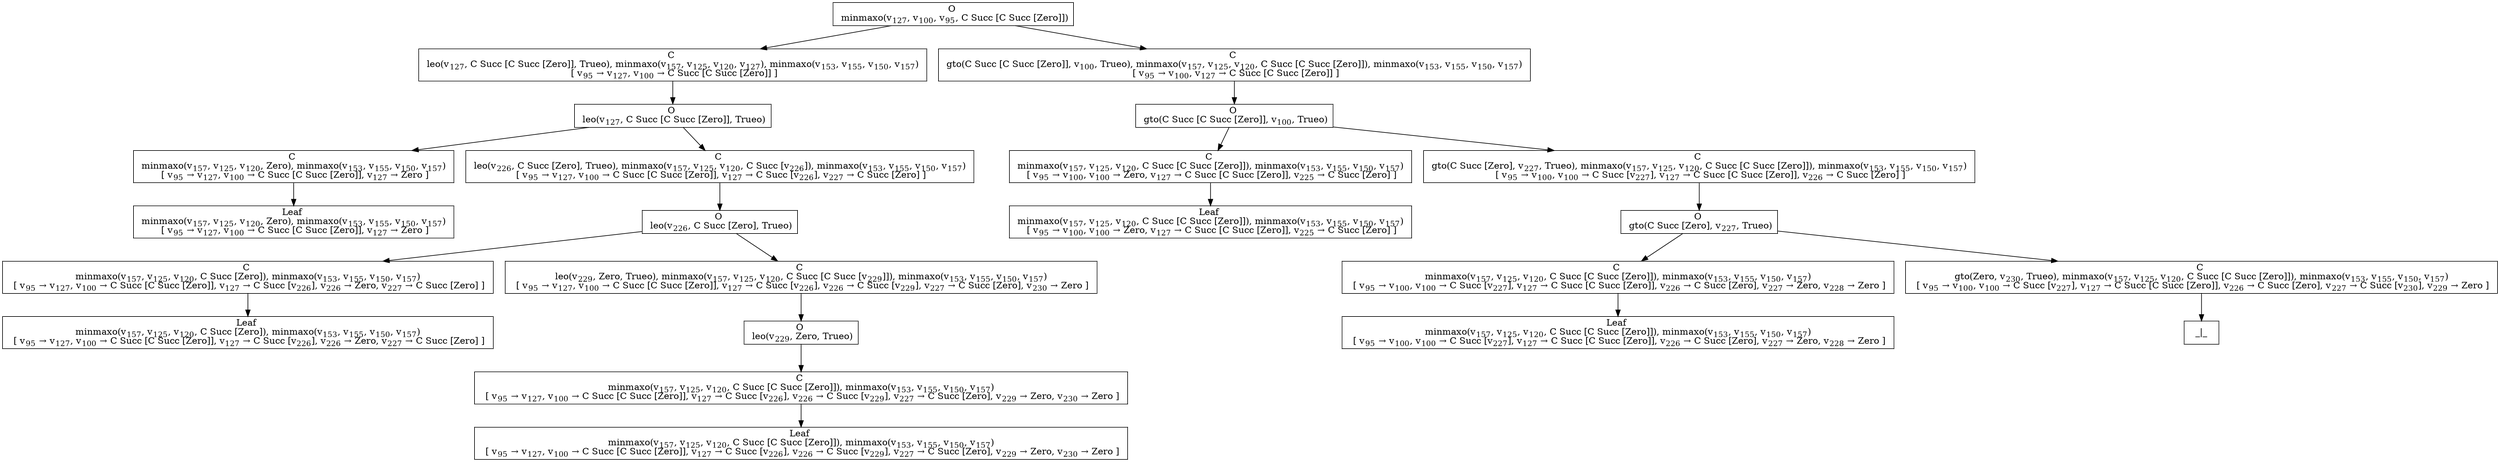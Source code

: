 digraph {
    graph [rankdir=TB
          ,bgcolor=transparent];
    node [shape=box
         ,fillcolor=white
         ,style=filled];
    0 [label=<O <BR/> minmaxo(v<SUB>127</SUB>, v<SUB>100</SUB>, v<SUB>95</SUB>, C Succ [C Succ [Zero]])>];
    1 [label=<C <BR/> leo(v<SUB>127</SUB>, C Succ [C Succ [Zero]], Trueo), minmaxo(v<SUB>157</SUB>, v<SUB>125</SUB>, v<SUB>120</SUB>, v<SUB>127</SUB>), minmaxo(v<SUB>153</SUB>, v<SUB>155</SUB>, v<SUB>150</SUB>, v<SUB>157</SUB>) <BR/>  [ v<SUB>95</SUB> &rarr; v<SUB>127</SUB>, v<SUB>100</SUB> &rarr; C Succ [C Succ [Zero]] ] >];
    2 [label=<C <BR/> gto(C Succ [C Succ [Zero]], v<SUB>100</SUB>, Trueo), minmaxo(v<SUB>157</SUB>, v<SUB>125</SUB>, v<SUB>120</SUB>, C Succ [C Succ [Zero]]), minmaxo(v<SUB>153</SUB>, v<SUB>155</SUB>, v<SUB>150</SUB>, v<SUB>157</SUB>) <BR/>  [ v<SUB>95</SUB> &rarr; v<SUB>100</SUB>, v<SUB>127</SUB> &rarr; C Succ [C Succ [Zero]] ] >];
    3 [label=<O <BR/> leo(v<SUB>127</SUB>, C Succ [C Succ [Zero]], Trueo)>];
    4 [label=<C <BR/> minmaxo(v<SUB>157</SUB>, v<SUB>125</SUB>, v<SUB>120</SUB>, Zero), minmaxo(v<SUB>153</SUB>, v<SUB>155</SUB>, v<SUB>150</SUB>, v<SUB>157</SUB>) <BR/>  [ v<SUB>95</SUB> &rarr; v<SUB>127</SUB>, v<SUB>100</SUB> &rarr; C Succ [C Succ [Zero]], v<SUB>127</SUB> &rarr; Zero ] >];
    5 [label=<C <BR/> leo(v<SUB>226</SUB>, C Succ [Zero], Trueo), minmaxo(v<SUB>157</SUB>, v<SUB>125</SUB>, v<SUB>120</SUB>, C Succ [v<SUB>226</SUB>]), minmaxo(v<SUB>153</SUB>, v<SUB>155</SUB>, v<SUB>150</SUB>, v<SUB>157</SUB>) <BR/>  [ v<SUB>95</SUB> &rarr; v<SUB>127</SUB>, v<SUB>100</SUB> &rarr; C Succ [C Succ [Zero]], v<SUB>127</SUB> &rarr; C Succ [v<SUB>226</SUB>], v<SUB>227</SUB> &rarr; C Succ [Zero] ] >];
    6 [label=<Leaf <BR/> minmaxo(v<SUB>157</SUB>, v<SUB>125</SUB>, v<SUB>120</SUB>, Zero), minmaxo(v<SUB>153</SUB>, v<SUB>155</SUB>, v<SUB>150</SUB>, v<SUB>157</SUB>) <BR/>  [ v<SUB>95</SUB> &rarr; v<SUB>127</SUB>, v<SUB>100</SUB> &rarr; C Succ [C Succ [Zero]], v<SUB>127</SUB> &rarr; Zero ] >];
    7 [label=<O <BR/> leo(v<SUB>226</SUB>, C Succ [Zero], Trueo)>];
    8 [label=<C <BR/> minmaxo(v<SUB>157</SUB>, v<SUB>125</SUB>, v<SUB>120</SUB>, C Succ [Zero]), minmaxo(v<SUB>153</SUB>, v<SUB>155</SUB>, v<SUB>150</SUB>, v<SUB>157</SUB>) <BR/>  [ v<SUB>95</SUB> &rarr; v<SUB>127</SUB>, v<SUB>100</SUB> &rarr; C Succ [C Succ [Zero]], v<SUB>127</SUB> &rarr; C Succ [v<SUB>226</SUB>], v<SUB>226</SUB> &rarr; Zero, v<SUB>227</SUB> &rarr; C Succ [Zero] ] >];
    9 [label=<C <BR/> leo(v<SUB>229</SUB>, Zero, Trueo), minmaxo(v<SUB>157</SUB>, v<SUB>125</SUB>, v<SUB>120</SUB>, C Succ [C Succ [v<SUB>229</SUB>]]), minmaxo(v<SUB>153</SUB>, v<SUB>155</SUB>, v<SUB>150</SUB>, v<SUB>157</SUB>) <BR/>  [ v<SUB>95</SUB> &rarr; v<SUB>127</SUB>, v<SUB>100</SUB> &rarr; C Succ [C Succ [Zero]], v<SUB>127</SUB> &rarr; C Succ [v<SUB>226</SUB>], v<SUB>226</SUB> &rarr; C Succ [v<SUB>229</SUB>], v<SUB>227</SUB> &rarr; C Succ [Zero], v<SUB>230</SUB> &rarr; Zero ] >];
    10 [label=<Leaf <BR/> minmaxo(v<SUB>157</SUB>, v<SUB>125</SUB>, v<SUB>120</SUB>, C Succ [Zero]), minmaxo(v<SUB>153</SUB>, v<SUB>155</SUB>, v<SUB>150</SUB>, v<SUB>157</SUB>) <BR/>  [ v<SUB>95</SUB> &rarr; v<SUB>127</SUB>, v<SUB>100</SUB> &rarr; C Succ [C Succ [Zero]], v<SUB>127</SUB> &rarr; C Succ [v<SUB>226</SUB>], v<SUB>226</SUB> &rarr; Zero, v<SUB>227</SUB> &rarr; C Succ [Zero] ] >];
    11 [label=<O <BR/> leo(v<SUB>229</SUB>, Zero, Trueo)>];
    12 [label=<C <BR/> minmaxo(v<SUB>157</SUB>, v<SUB>125</SUB>, v<SUB>120</SUB>, C Succ [C Succ [Zero]]), minmaxo(v<SUB>153</SUB>, v<SUB>155</SUB>, v<SUB>150</SUB>, v<SUB>157</SUB>) <BR/>  [ v<SUB>95</SUB> &rarr; v<SUB>127</SUB>, v<SUB>100</SUB> &rarr; C Succ [C Succ [Zero]], v<SUB>127</SUB> &rarr; C Succ [v<SUB>226</SUB>], v<SUB>226</SUB> &rarr; C Succ [v<SUB>229</SUB>], v<SUB>227</SUB> &rarr; C Succ [Zero], v<SUB>229</SUB> &rarr; Zero, v<SUB>230</SUB> &rarr; Zero ] >];
    13 [label=<Leaf <BR/> minmaxo(v<SUB>157</SUB>, v<SUB>125</SUB>, v<SUB>120</SUB>, C Succ [C Succ [Zero]]), minmaxo(v<SUB>153</SUB>, v<SUB>155</SUB>, v<SUB>150</SUB>, v<SUB>157</SUB>) <BR/>  [ v<SUB>95</SUB> &rarr; v<SUB>127</SUB>, v<SUB>100</SUB> &rarr; C Succ [C Succ [Zero]], v<SUB>127</SUB> &rarr; C Succ [v<SUB>226</SUB>], v<SUB>226</SUB> &rarr; C Succ [v<SUB>229</SUB>], v<SUB>227</SUB> &rarr; C Succ [Zero], v<SUB>229</SUB> &rarr; Zero, v<SUB>230</SUB> &rarr; Zero ] >];
    14 [label=<O <BR/> gto(C Succ [C Succ [Zero]], v<SUB>100</SUB>, Trueo)>];
    15 [label=<C <BR/> minmaxo(v<SUB>157</SUB>, v<SUB>125</SUB>, v<SUB>120</SUB>, C Succ [C Succ [Zero]]), minmaxo(v<SUB>153</SUB>, v<SUB>155</SUB>, v<SUB>150</SUB>, v<SUB>157</SUB>) <BR/>  [ v<SUB>95</SUB> &rarr; v<SUB>100</SUB>, v<SUB>100</SUB> &rarr; Zero, v<SUB>127</SUB> &rarr; C Succ [C Succ [Zero]], v<SUB>225</SUB> &rarr; C Succ [Zero] ] >];
    16 [label=<C <BR/> gto(C Succ [Zero], v<SUB>227</SUB>, Trueo), minmaxo(v<SUB>157</SUB>, v<SUB>125</SUB>, v<SUB>120</SUB>, C Succ [C Succ [Zero]]), minmaxo(v<SUB>153</SUB>, v<SUB>155</SUB>, v<SUB>150</SUB>, v<SUB>157</SUB>) <BR/>  [ v<SUB>95</SUB> &rarr; v<SUB>100</SUB>, v<SUB>100</SUB> &rarr; C Succ [v<SUB>227</SUB>], v<SUB>127</SUB> &rarr; C Succ [C Succ [Zero]], v<SUB>226</SUB> &rarr; C Succ [Zero] ] >];
    17 [label=<Leaf <BR/> minmaxo(v<SUB>157</SUB>, v<SUB>125</SUB>, v<SUB>120</SUB>, C Succ [C Succ [Zero]]), minmaxo(v<SUB>153</SUB>, v<SUB>155</SUB>, v<SUB>150</SUB>, v<SUB>157</SUB>) <BR/>  [ v<SUB>95</SUB> &rarr; v<SUB>100</SUB>, v<SUB>100</SUB> &rarr; Zero, v<SUB>127</SUB> &rarr; C Succ [C Succ [Zero]], v<SUB>225</SUB> &rarr; C Succ [Zero] ] >];
    18 [label=<O <BR/> gto(C Succ [Zero], v<SUB>227</SUB>, Trueo)>];
    19 [label=<C <BR/> minmaxo(v<SUB>157</SUB>, v<SUB>125</SUB>, v<SUB>120</SUB>, C Succ [C Succ [Zero]]), minmaxo(v<SUB>153</SUB>, v<SUB>155</SUB>, v<SUB>150</SUB>, v<SUB>157</SUB>) <BR/>  [ v<SUB>95</SUB> &rarr; v<SUB>100</SUB>, v<SUB>100</SUB> &rarr; C Succ [v<SUB>227</SUB>], v<SUB>127</SUB> &rarr; C Succ [C Succ [Zero]], v<SUB>226</SUB> &rarr; C Succ [Zero], v<SUB>227</SUB> &rarr; Zero, v<SUB>228</SUB> &rarr; Zero ] >];
    20 [label=<C <BR/> gto(Zero, v<SUB>230</SUB>, Trueo), minmaxo(v<SUB>157</SUB>, v<SUB>125</SUB>, v<SUB>120</SUB>, C Succ [C Succ [Zero]]), minmaxo(v<SUB>153</SUB>, v<SUB>155</SUB>, v<SUB>150</SUB>, v<SUB>157</SUB>) <BR/>  [ v<SUB>95</SUB> &rarr; v<SUB>100</SUB>, v<SUB>100</SUB> &rarr; C Succ [v<SUB>227</SUB>], v<SUB>127</SUB> &rarr; C Succ [C Succ [Zero]], v<SUB>226</SUB> &rarr; C Succ [Zero], v<SUB>227</SUB> &rarr; C Succ [v<SUB>230</SUB>], v<SUB>229</SUB> &rarr; Zero ] >];
    21 [label=<Leaf <BR/> minmaxo(v<SUB>157</SUB>, v<SUB>125</SUB>, v<SUB>120</SUB>, C Succ [C Succ [Zero]]), minmaxo(v<SUB>153</SUB>, v<SUB>155</SUB>, v<SUB>150</SUB>, v<SUB>157</SUB>) <BR/>  [ v<SUB>95</SUB> &rarr; v<SUB>100</SUB>, v<SUB>100</SUB> &rarr; C Succ [v<SUB>227</SUB>], v<SUB>127</SUB> &rarr; C Succ [C Succ [Zero]], v<SUB>226</SUB> &rarr; C Succ [Zero], v<SUB>227</SUB> &rarr; Zero, v<SUB>228</SUB> &rarr; Zero ] >];
    22 [label=<_|_>];
    0 -> 1 [label=""];
    0 -> 2 [label=""];
    1 -> 3 [label=""];
    2 -> 14 [label=""];
    3 -> 4 [label=""];
    3 -> 5 [label=""];
    4 -> 6 [label=""];
    5 -> 7 [label=""];
    7 -> 8 [label=""];
    7 -> 9 [label=""];
    8 -> 10 [label=""];
    9 -> 11 [label=""];
    11 -> 12 [label=""];
    12 -> 13 [label=""];
    14 -> 15 [label=""];
    14 -> 16 [label=""];
    15 -> 17 [label=""];
    16 -> 18 [label=""];
    18 -> 19 [label=""];
    18 -> 20 [label=""];
    19 -> 21 [label=""];
    20 -> 22 [label=""];
}